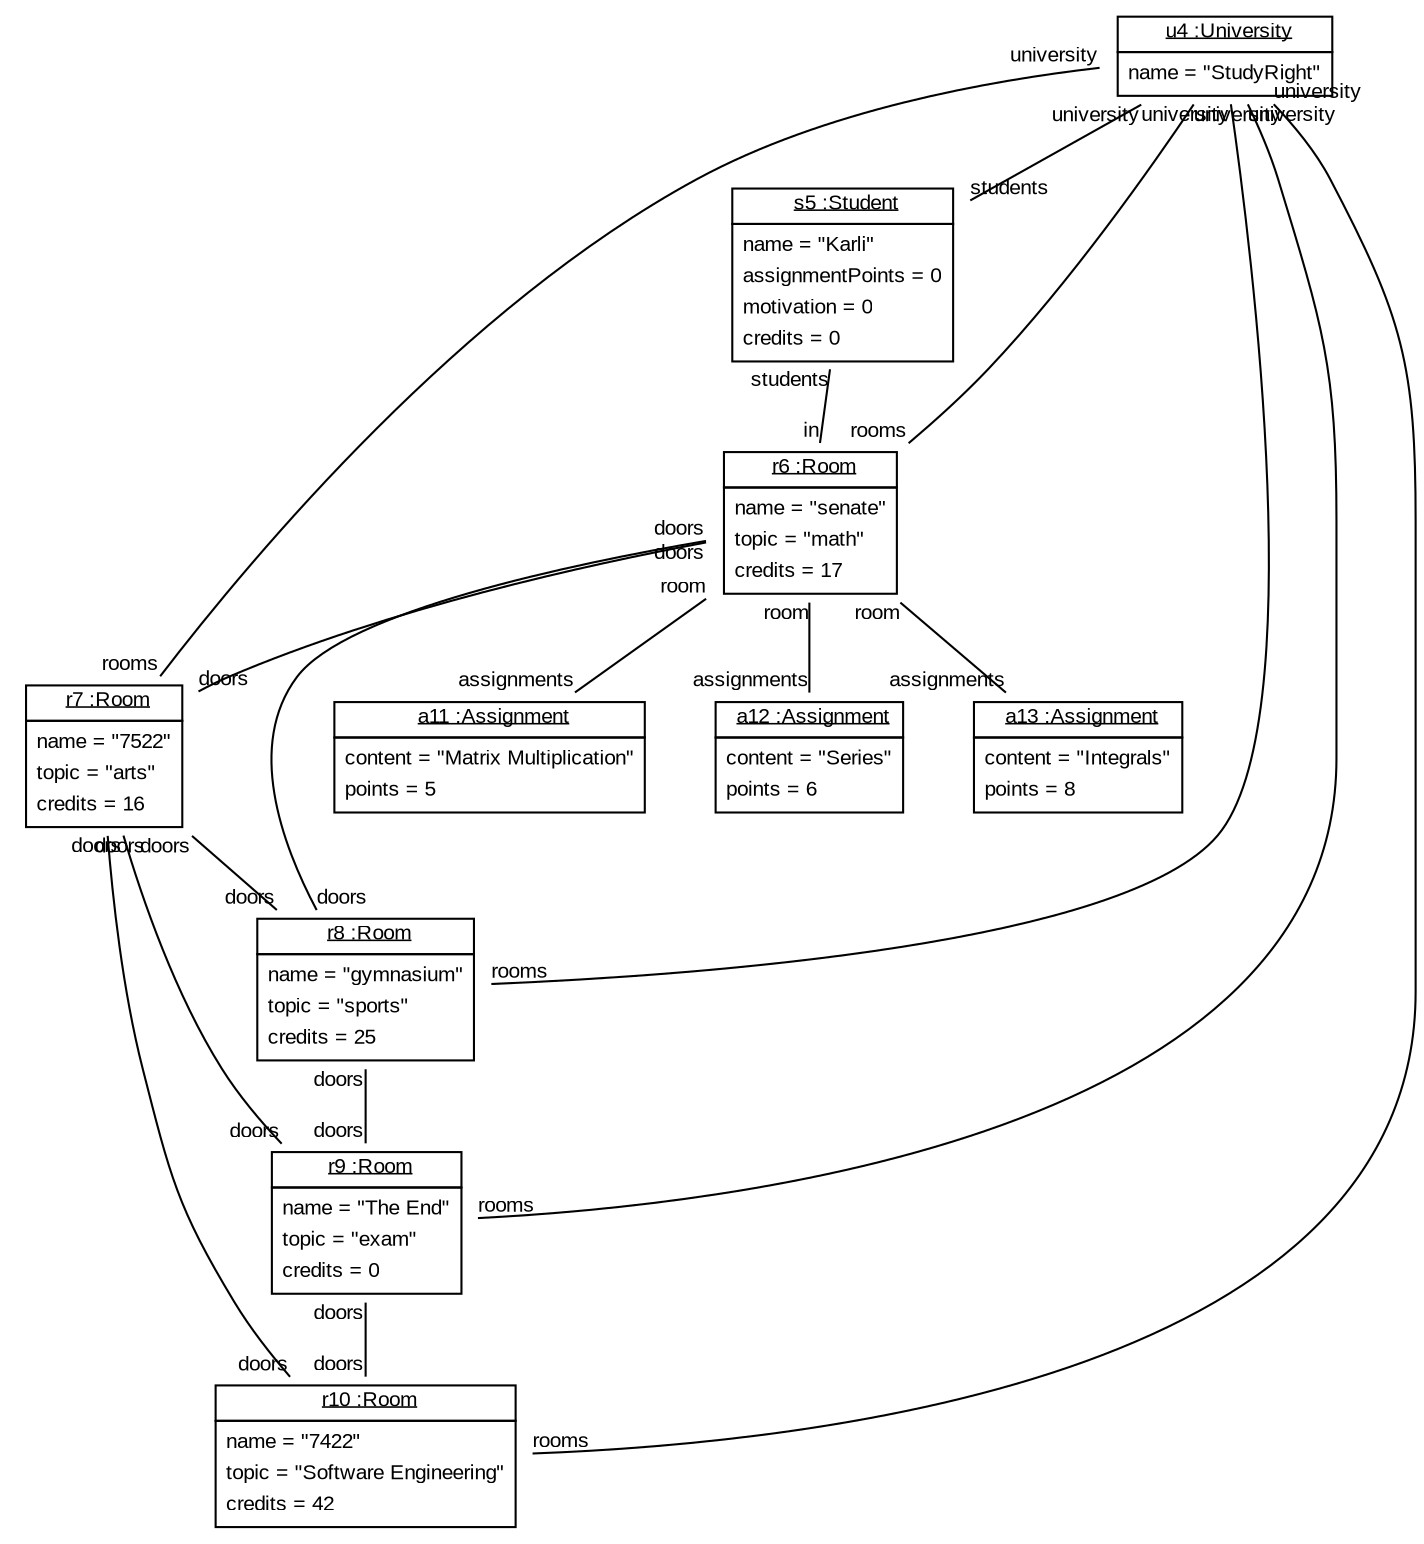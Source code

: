 graph ObjectDiagram {
   node [shape = none, fontsize = 10, fontname = "Arial"];
   edge [fontsize = 10, fontname = "Arial"];
   compound=true;

u4 [label=<<table border='0' cellborder='1' cellspacing='0'> <tr> <td href="../examples/org/sdmlib/examples/studyrightWithAssignments/University.java"> <u>u4 :University</u></td></tr><tr><td><table border='0' cellborder='0' cellspacing='0'><tr><td align='left'>name = "StudyRight"</td></tr></table></td></tr></table>>];
s5 [label=<<table border='0' cellborder='1' cellspacing='0'> <tr> <td href="../examples/org/sdmlib/examples/studyrightWithAssignments/Student.java"> <u>s5 :Student</u></td></tr><tr><td><table border='0' cellborder='0' cellspacing='0'><tr><td align='left'>name = "Karli"</td></tr><tr><td align='left'>assignmentPoints = 0</td></tr><tr><td align='left'>motivation = 0</td></tr><tr><td align='left'>credits = 0</td></tr></table></td></tr></table>>];
r6 [label=<<table border='0' cellborder='1' cellspacing='0'> <tr> <td href="../examples/org/sdmlib/examples/studyrightWithAssignments/Room.java"> <u>r6 :Room</u></td></tr><tr><td><table border='0' cellborder='0' cellspacing='0'><tr><td align='left'>name = "senate"</td></tr><tr><td align='left'>topic = "math"</td></tr><tr><td align='left'>credits = 17</td></tr></table></td></tr></table>>];
r7 [label=<<table border='0' cellborder='1' cellspacing='0'> <tr> <td href="../examples/org/sdmlib/examples/studyrightWithAssignments/Room.java"> <u>r7 :Room</u></td></tr><tr><td><table border='0' cellborder='0' cellspacing='0'><tr><td align='left'>name = "7522"</td></tr><tr><td align='left'>topic = "arts"</td></tr><tr><td align='left'>credits = 16</td></tr></table></td></tr></table>>];
r8 [label=<<table border='0' cellborder='1' cellspacing='0'> <tr> <td href="../examples/org/sdmlib/examples/studyrightWithAssignments/Room.java"> <u>r8 :Room</u></td></tr><tr><td><table border='0' cellborder='0' cellspacing='0'><tr><td align='left'>name = "gymnasium"</td></tr><tr><td align='left'>topic = "sports"</td></tr><tr><td align='left'>credits = 25</td></tr></table></td></tr></table>>];
r9 [label=<<table border='0' cellborder='1' cellspacing='0'> <tr> <td href="../examples/org/sdmlib/examples/studyrightWithAssignments/Room.java"> <u>r9 :Room</u></td></tr><tr><td><table border='0' cellborder='0' cellspacing='0'><tr><td align='left'>name = "The End"</td></tr><tr><td align='left'>topic = "exam"</td></tr><tr><td align='left'>credits = 0</td></tr></table></td></tr></table>>];
r10 [label=<<table border='0' cellborder='1' cellspacing='0'> <tr> <td href="../examples/org/sdmlib/examples/studyrightWithAssignments/Room.java"> <u>r10 :Room</u></td></tr><tr><td><table border='0' cellborder='0' cellspacing='0'><tr><td align='left'>name = "7422"</td></tr><tr><td align='left'>topic = "Software Engineering"</td></tr><tr><td align='left'>credits = 42</td></tr></table></td></tr></table>>];
a11 [label=<<table border='0' cellborder='1' cellspacing='0'> <tr> <td href="../examples/org/sdmlib/examples/studyrightWithAssignments/Assignment.java"> <u>a11 :Assignment</u></td></tr><tr><td><table border='0' cellborder='0' cellspacing='0'><tr><td align='left'>content = "Matrix Multiplication"</td></tr><tr><td align='left'>points = 5</td></tr></table></td></tr></table>>];
a12 [label=<<table border='0' cellborder='1' cellspacing='0'> <tr> <td href="../examples/org/sdmlib/examples/studyrightWithAssignments/Assignment.java"> <u>a12 :Assignment</u></td></tr><tr><td><table border='0' cellborder='0' cellspacing='0'><tr><td align='left'>content = "Series"</td></tr><tr><td align='left'>points = 6</td></tr></table></td></tr></table>>];
a13 [label=<<table border='0' cellborder='1' cellspacing='0'> <tr> <td href="../examples/org/sdmlib/examples/studyrightWithAssignments/Assignment.java"> <u>a13 :Assignment</u></td></tr><tr><td><table border='0' cellborder='0' cellspacing='0'><tr><td align='left'>content = "Integrals"</td></tr><tr><td align='left'>points = 8</td></tr></table></td></tr></table>>];

u4 -- s5 [headlabel = "students" taillabel = "university"];
u4 -- r6 [headlabel = "rooms" taillabel = "university"];
u4 -- r7 [headlabel = "rooms" taillabel = "university"];
u4 -- r8 [headlabel = "rooms" taillabel = "university"];
u4 -- r9 [headlabel = "rooms" taillabel = "university"];
u4 -- r10 [headlabel = "rooms" taillabel = "university"];
s5 -- r6 [headlabel = "in" taillabel = "students"];
r6 -- r7 [headlabel = "doors" taillabel = "doors"];
r6 -- r8 [headlabel = "doors" taillabel = "doors"];
r6 -- a11 [headlabel = "assignments" taillabel = "room"];
r6 -- a12 [headlabel = "assignments" taillabel = "room"];
r6 -- a13 [headlabel = "assignments" taillabel = "room"];
r7 -- r8 [headlabel = "doors" taillabel = "doors"];
r7 -- r9 [headlabel = "doors" taillabel = "doors"];
r7 -- r10 [headlabel = "doors" taillabel = "doors"];
r8 -- r9 [headlabel = "doors" taillabel = "doors"];
r9 -- r10 [headlabel = "doors" taillabel = "doors"];
}
